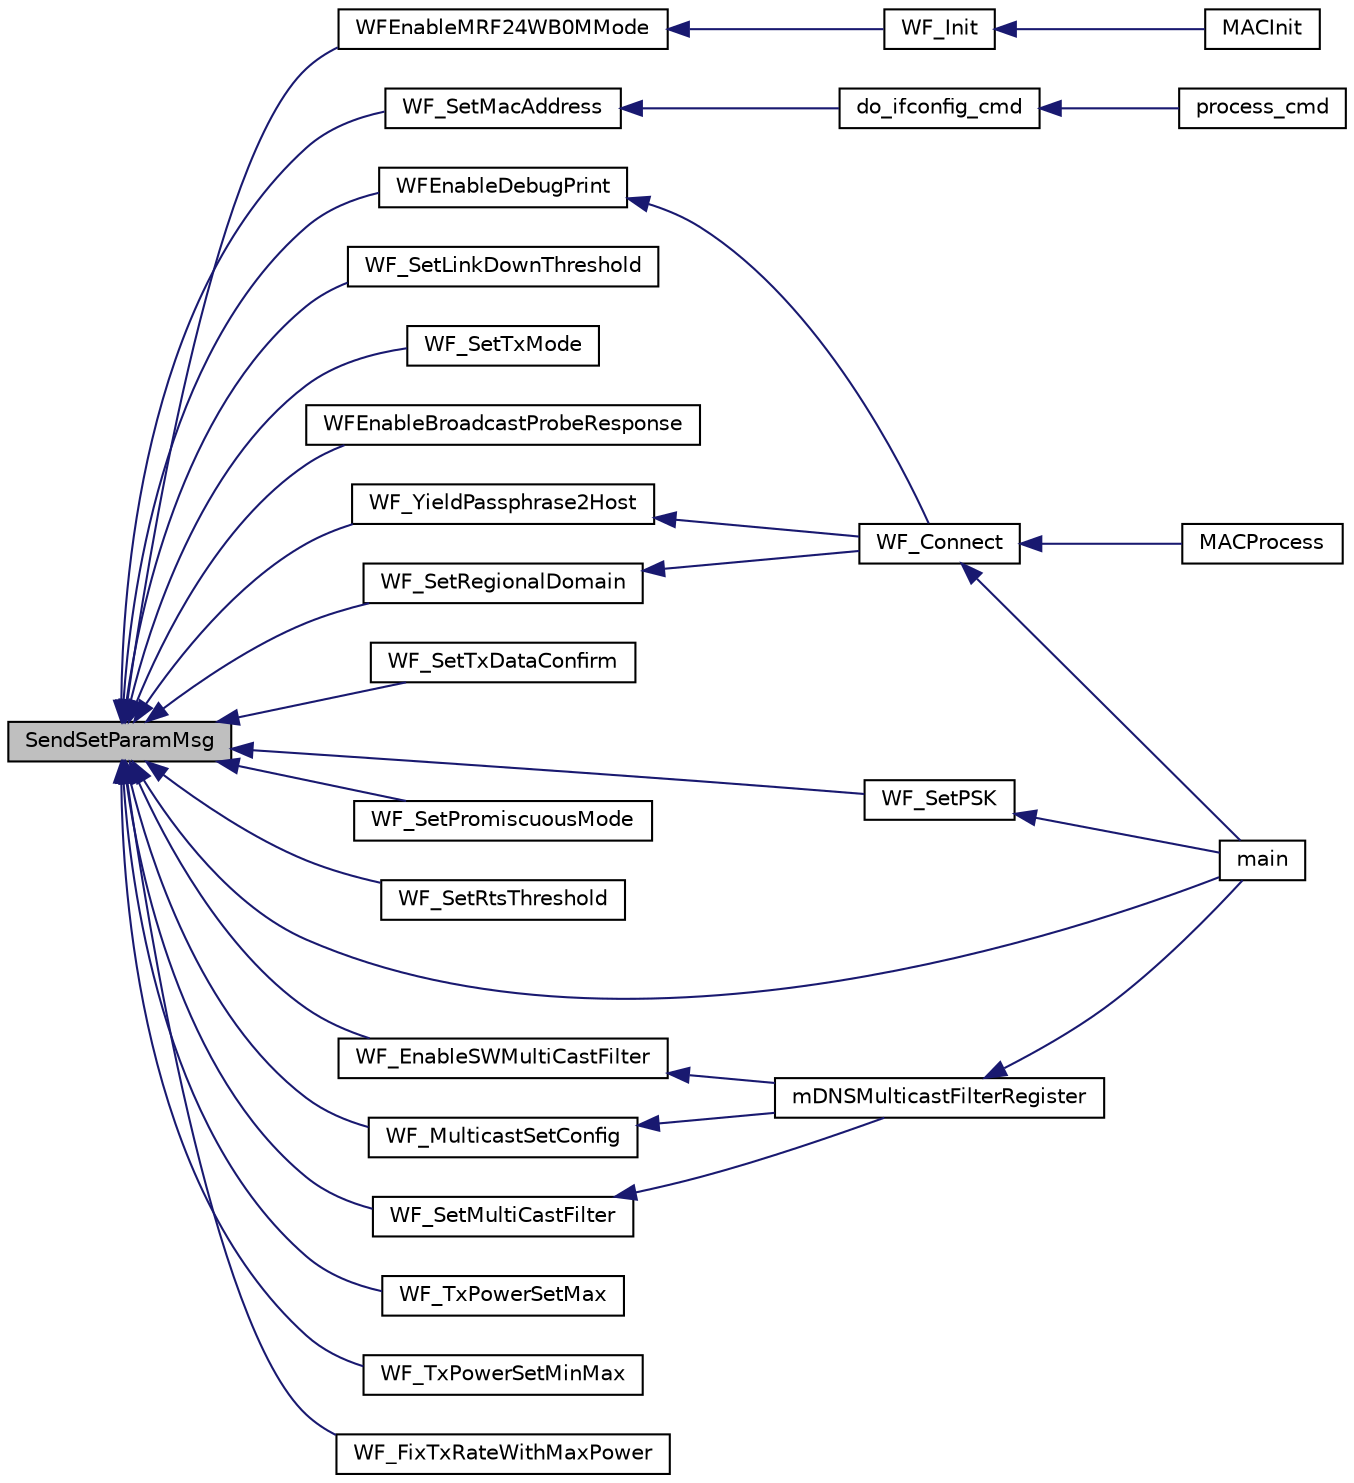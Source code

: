 digraph "SendSetParamMsg"
{
  edge [fontname="Helvetica",fontsize="10",labelfontname="Helvetica",labelfontsize="10"];
  node [fontname="Helvetica",fontsize="10",shape=record];
  rankdir="LR";
  Node1 [label="SendSetParamMsg",height=0.2,width=0.4,color="black", fillcolor="grey75", style="filled", fontcolor="black"];
  Node1 -> Node2 [dir="back",color="midnightblue",fontsize="10",style="solid",fontname="Helvetica"];
  Node2 [label="WFEnableMRF24WB0MMode",height=0.2,width=0.4,color="black", fillcolor="white", style="filled",URL="$_w_f_param_msg__24_g_8c.html#a17ea790486f65453e9e08f3e7865ce51"];
  Node2 -> Node3 [dir="back",color="midnightblue",fontsize="10",style="solid",fontname="Helvetica"];
  Node3 [label="WF_Init",height=0.2,width=0.4,color="black", fillcolor="white", style="filled",URL="$_w_f_init_8c.html#a3c52cb8bd42cf87ccc32542fd9281c18"];
  Node3 -> Node4 [dir="back",color="midnightblue",fontsize="10",style="solid",fontname="Helvetica"];
  Node4 [label="MACInit",height=0.2,width=0.4,color="black", fillcolor="white", style="filled",URL="$_w_f_mac_8c.html#a26cccc5919dcabb5777c3f6127648e9f"];
  Node1 -> Node5 [dir="back",color="midnightblue",fontsize="10",style="solid",fontname="Helvetica"];
  Node5 [label="WFEnableDebugPrint",height=0.2,width=0.4,color="black", fillcolor="white", style="filled",URL="$_w_f_param_msg__24_g_8c.html#a0b4d2cd01bd8dbf91997b33db2d657ea"];
  Node5 -> Node6 [dir="back",color="midnightblue",fontsize="10",style="solid",fontname="Helvetica"];
  Node6 [label="WF_Connect",height=0.2,width=0.4,color="black", fillcolor="white", style="filled",URL="$_main_demo_8c.html#a112a0c7a8a37f72cab76a6fcd3f4a4e1"];
  Node6 -> Node7 [dir="back",color="midnightblue",fontsize="10",style="solid",fontname="Helvetica"];
  Node7 [label="MACProcess",height=0.2,width=0.4,color="black", fillcolor="white", style="filled",URL="$_w_f_mac_8c.html#a74c4ae494d118879a5d3798a74c3b905"];
  Node6 -> Node8 [dir="back",color="midnightblue",fontsize="10",style="solid",fontname="Helvetica"];
  Node8 [label="main",height=0.2,width=0.4,color="black", fillcolor="white", style="filled",URL="$_main_demo_8c.html#a6288eba0f8e8ad3ab1544ad731eb7667"];
  Node1 -> Node9 [dir="back",color="midnightblue",fontsize="10",style="solid",fontname="Helvetica"];
  Node9 [label="WF_SetLinkDownThreshold",height=0.2,width=0.4,color="black", fillcolor="white", style="filled",URL="$_w_f_param_msg__24_g_8c.html#aa7774366e4884e2c9882bc5b1a781655"];
  Node1 -> Node10 [dir="back",color="midnightblue",fontsize="10",style="solid",fontname="Helvetica"];
  Node10 [label="WF_SetTxMode",height=0.2,width=0.4,color="black", fillcolor="white", style="filled",URL="$_w_f_param_msg__24_g_8c.html#af98d56bc39858adff8d3de21ff281cdd"];
  Node1 -> Node11 [dir="back",color="midnightblue",fontsize="10",style="solid",fontname="Helvetica"];
  Node11 [label="WFEnableBroadcastProbeResponse",height=0.2,width=0.4,color="black", fillcolor="white", style="filled",URL="$_w_f_param_msg__24_g_8c.html#ac28fb2ce2be506a1fe6995758407cfc7"];
  Node1 -> Node12 [dir="back",color="midnightblue",fontsize="10",style="solid",fontname="Helvetica"];
  Node12 [label="WF_SetMacAddress",height=0.2,width=0.4,color="black", fillcolor="white", style="filled",URL="$_w_f_param_msg__24_g_8c.html#a645f26804c3466979e43b401efc8642d"];
  Node12 -> Node13 [dir="back",color="midnightblue",fontsize="10",style="solid",fontname="Helvetica"];
  Node13 [label="do_ifconfig_cmd",height=0.2,width=0.4,color="black", fillcolor="white", style="filled",URL="$_w_f_console_ifconfig_8c.html#a7d24f7ec577097165cbf981fd7a9ba76"];
  Node13 -> Node14 [dir="back",color="midnightblue",fontsize="10",style="solid",fontname="Helvetica"];
  Node14 [label="process_cmd",height=0.2,width=0.4,color="black", fillcolor="white", style="filled",URL="$_w_f_console_msg_handler_8c.html#adb34ba3f29206d313dd5bce1597db36b"];
  Node1 -> Node15 [dir="back",color="midnightblue",fontsize="10",style="solid",fontname="Helvetica"];
  Node15 [label="WF_MulticastSetConfig",height=0.2,width=0.4,color="black", fillcolor="white", style="filled",URL="$_w_f_param_msg__24_g_8c.html#aec7255c6633a708cf992ffd4c8ce0982"];
  Node15 -> Node16 [dir="back",color="midnightblue",fontsize="10",style="solid",fontname="Helvetica"];
  Node16 [label="mDNSMulticastFilterRegister",height=0.2,width=0.4,color="black", fillcolor="white", style="filled",URL="$_zeroconf_multicast_d_n_s_8c.html#a3253063bc42dff909f35b3737051ef09"];
  Node16 -> Node8 [dir="back",color="midnightblue",fontsize="10",style="solid",fontname="Helvetica"];
  Node1 -> Node17 [dir="back",color="midnightblue",fontsize="10",style="solid",fontname="Helvetica"];
  Node17 [label="WF_SetTxDataConfirm",height=0.2,width=0.4,color="black", fillcolor="white", style="filled",URL="$_w_f_param_msg__24_g_8c.html#a858ffdcbc130e449b0785d489690886d"];
  Node1 -> Node18 [dir="back",color="midnightblue",fontsize="10",style="solid",fontname="Helvetica"];
  Node18 [label="WF_SetRegionalDomain",height=0.2,width=0.4,color="black", fillcolor="white", style="filled",URL="$_w_f_param_msg__24_g_8c.html#a12a10bb7ff898ee4ef6d6a34d1c9ac6f"];
  Node18 -> Node6 [dir="back",color="midnightblue",fontsize="10",style="solid",fontname="Helvetica"];
  Node1 -> Node19 [dir="back",color="midnightblue",fontsize="10",style="solid",fontname="Helvetica"];
  Node19 [label="WF_SetPromiscuousMode",height=0.2,width=0.4,color="black", fillcolor="white", style="filled",URL="$_w_f_param_msg__24_g_8c.html#af98437e40a1e96dfb3ac85c9a289206d"];
  Node1 -> Node20 [dir="back",color="midnightblue",fontsize="10",style="solid",fontname="Helvetica"];
  Node20 [label="WF_SetRtsThreshold",height=0.2,width=0.4,color="black", fillcolor="white", style="filled",URL="$_w_f_param_msg__24_g_8c.html#a4dbc47cd2474e7a49a608067a736882a"];
  Node1 -> Node21 [dir="back",color="midnightblue",fontsize="10",style="solid",fontname="Helvetica"];
  Node21 [label="WF_YieldPassphrase2Host",height=0.2,width=0.4,color="black", fillcolor="white", style="filled",URL="$_w_f_param_msg__24_g_8c.html#a975784e611fbbdf81bf177fec4f26cef"];
  Node21 -> Node6 [dir="back",color="midnightblue",fontsize="10",style="solid",fontname="Helvetica"];
  Node1 -> Node22 [dir="back",color="midnightblue",fontsize="10",style="solid",fontname="Helvetica"];
  Node22 [label="WF_SetPSK",height=0.2,width=0.4,color="black", fillcolor="white", style="filled",URL="$_w_f_param_msg__24_g_8c.html#a9e0a313b9188e2ab10d6d40d80d314d0"];
  Node22 -> Node8 [dir="back",color="midnightblue",fontsize="10",style="solid",fontname="Helvetica"];
  Node1 -> Node23 [dir="back",color="midnightblue",fontsize="10",style="solid",fontname="Helvetica"];
  Node23 [label="WF_SetMultiCastFilter",height=0.2,width=0.4,color="black", fillcolor="white", style="filled",URL="$_w_f_param_msg__24_g_8c.html#a97517509be83045b855e76077617eb69"];
  Node23 -> Node16 [dir="back",color="midnightblue",fontsize="10",style="solid",fontname="Helvetica"];
  Node1 -> Node24 [dir="back",color="midnightblue",fontsize="10",style="solid",fontname="Helvetica"];
  Node24 [label="WF_EnableSWMultiCastFilter",height=0.2,width=0.4,color="black", fillcolor="white", style="filled",URL="$_w_f_param_msg__24_g_8c.html#aa94895fb58062dcefc0be0c20581f7fa"];
  Node24 -> Node16 [dir="back",color="midnightblue",fontsize="10",style="solid",fontname="Helvetica"];
  Node1 -> Node25 [dir="back",color="midnightblue",fontsize="10",style="solid",fontname="Helvetica"];
  Node25 [label="WF_TxPowerSetMax",height=0.2,width=0.4,color="black", fillcolor="white", style="filled",URL="$_w_f_tx_power_8c.html#a7145f91c340d06c8d329f5e33c7f08f9"];
  Node1 -> Node26 [dir="back",color="midnightblue",fontsize="10",style="solid",fontname="Helvetica"];
  Node26 [label="WF_TxPowerSetMinMax",height=0.2,width=0.4,color="black", fillcolor="white", style="filled",URL="$_w_f_tx_power_8c.html#a8c73bea85217b9feff7cf675301b1343"];
  Node1 -> Node27 [dir="back",color="midnightblue",fontsize="10",style="solid",fontname="Helvetica"];
  Node27 [label="WF_FixTxRateWithMaxPower",height=0.2,width=0.4,color="black", fillcolor="white", style="filled",URL="$_w_f_tx_power_8c.html#ad912d0002722955aa40224ccc86ed782"];
  Node1 -> Node8 [dir="back",color="midnightblue",fontsize="10",style="solid",fontname="Helvetica"];
}
